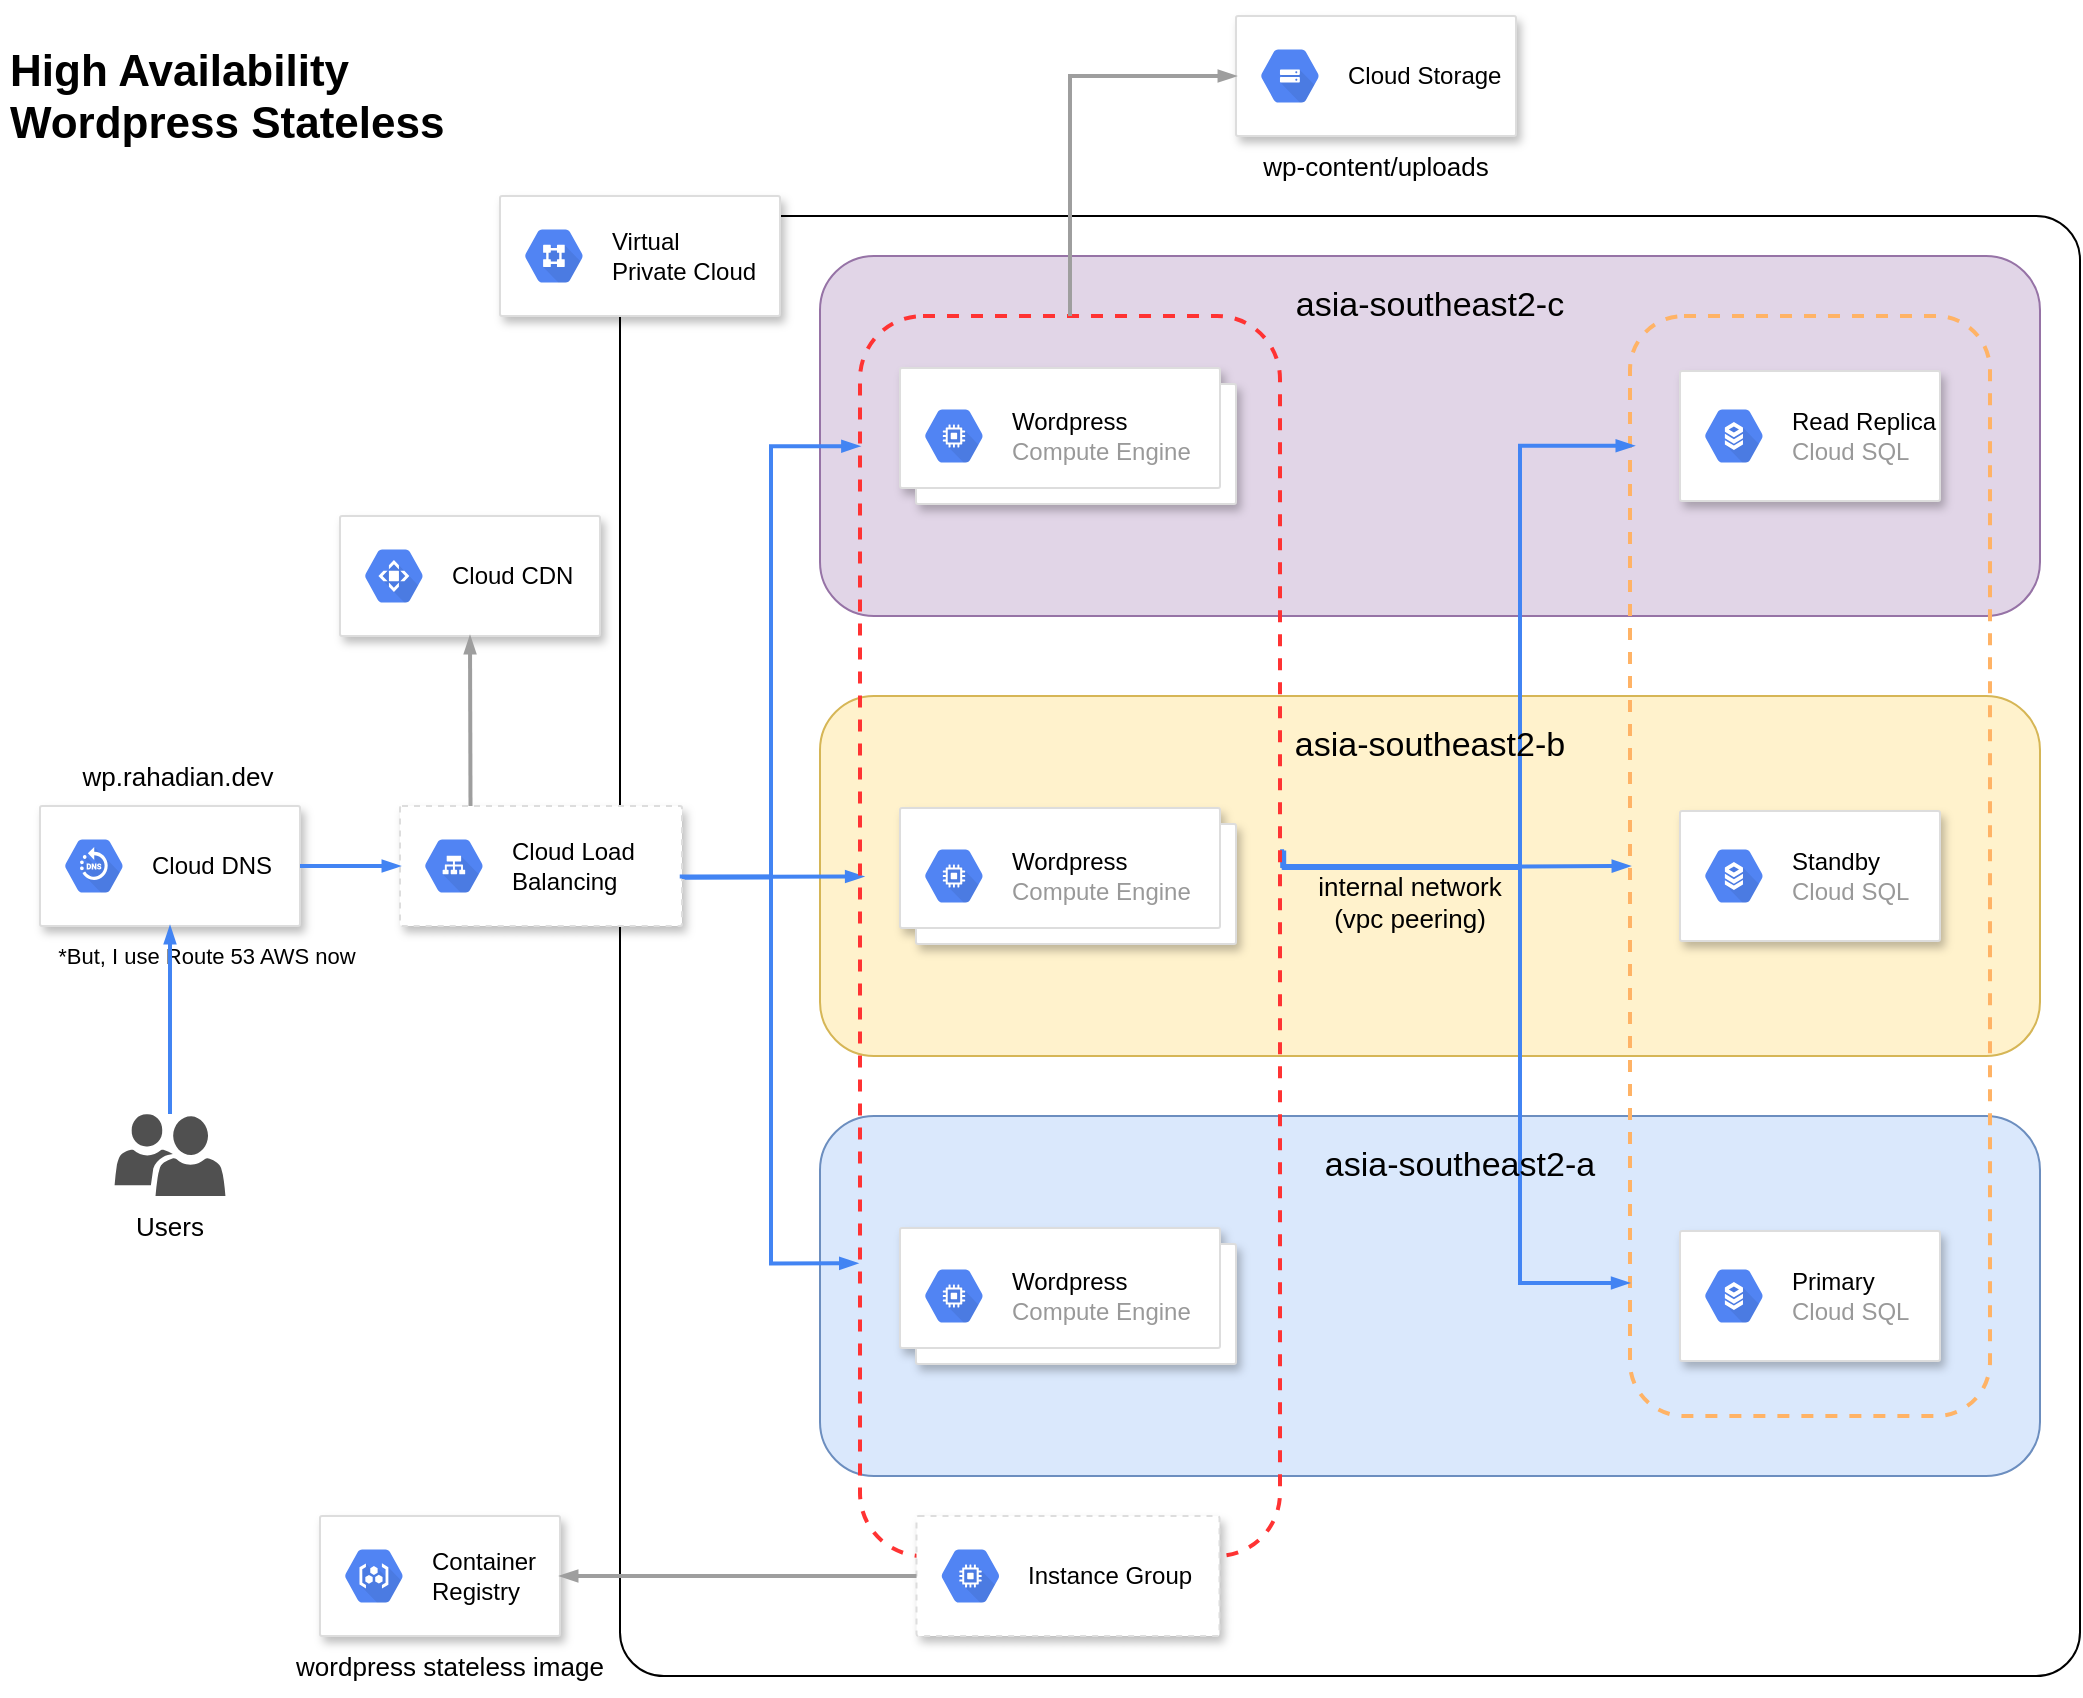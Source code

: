 <mxfile version="16.6.3" type="device"><diagram id="y92qRKzV2m3xKvL3HfKN" name="Page-1"><mxGraphModel dx="1280" dy="2000" grid="1" gridSize="10" guides="1" tooltips="1" connect="1" arrows="1" fold="1" page="1" pageScale="1" pageWidth="827" pageHeight="1169" math="0" shadow="0"><root><mxCell id="0"/><mxCell id="1" parent="0"/><mxCell id="EVUrCJ3HB7TMELO7bEDh-63" value="*But, I use Route 53 AWS now&amp;nbsp;" style="text;html=1;strokeColor=none;fillColor=none;align=center;verticalAlign=middle;whiteSpace=wrap;rounded=0;fontColor=#000000;fontSize=11;" parent="1" vertex="1"><mxGeometry x="120" y="255" width="190" height="30" as="geometry"/></mxCell><mxCell id="EVUrCJ3HB7TMELO7bEDh-31" value="" style="rounded=1;whiteSpace=wrap;html=1;fontColor=#000000;strokeColor=#000000;strokeWidth=1;fillColor=none;arcSize=3;" parent="1" vertex="1"><mxGeometry x="420" y="-100" width="730" height="730" as="geometry"/></mxCell><mxCell id="EVUrCJ3HB7TMELO7bEDh-1" value="" style="rounded=1;whiteSpace=wrap;html=1;fillColor=#dae8fc;strokeWidth=1;strokeColor=#6c8ebf;" parent="1" vertex="1"><mxGeometry x="520" y="350" width="610" height="180" as="geometry"/></mxCell><mxCell id="EVUrCJ3HB7TMELO7bEDh-2" value="" style="shape=mxgraph.gcp2.doubleRect;strokeColor=#dddddd;shadow=1;strokeWidth=1;fillColor=default;" parent="1" vertex="1"><mxGeometry x="560" y="406" width="168" height="68" as="geometry"/></mxCell><mxCell id="EVUrCJ3HB7TMELO7bEDh-3" value="&lt;font color=&quot;#000000&quot;&gt;Wordpress&lt;/font&gt;&lt;br&gt;Compute Engine" style="sketch=0;dashed=0;connectable=0;html=1;fillColor=#5184F3;strokeColor=none;shape=mxgraph.gcp2.hexIcon;prIcon=compute_engine;part=1;labelPosition=right;verticalLabelPosition=middle;align=left;verticalAlign=middle;spacingLeft=5;fontColor=#999999;fontSize=12;" parent="EVUrCJ3HB7TMELO7bEDh-2" vertex="1"><mxGeometry y="0.5" width="44" height="39" relative="1" as="geometry"><mxPoint x="5" y="-19.5" as="offset"/></mxGeometry></mxCell><mxCell id="EVUrCJ3HB7TMELO7bEDh-4" value="" style="strokeColor=#dddddd;shadow=1;strokeWidth=1;rounded=1;absoluteArcSize=1;arcSize=2;fillColor=default;" parent="1" vertex="1"><mxGeometry x="950" y="407.5" width="130" height="65" as="geometry"/></mxCell><mxCell id="EVUrCJ3HB7TMELO7bEDh-5" value="&lt;font color=&quot;#000000&quot;&gt;Primary&lt;/font&gt;&lt;br&gt;Cloud SQL" style="sketch=0;dashed=0;connectable=0;html=1;fillColor=#5184F3;strokeColor=none;shape=mxgraph.gcp2.hexIcon;prIcon=cloud_sql;part=1;labelPosition=right;verticalLabelPosition=middle;align=left;verticalAlign=middle;spacingLeft=5;fontColor=#999999;fontSize=12;" parent="EVUrCJ3HB7TMELO7bEDh-4" vertex="1"><mxGeometry y="0.5" width="44" height="39" relative="1" as="geometry"><mxPoint x="5" y="-19.5" as="offset"/></mxGeometry></mxCell><mxCell id="EVUrCJ3HB7TMELO7bEDh-6" value="" style="rounded=1;whiteSpace=wrap;html=1;fillColor=#fff2cc;strokeWidth=1;strokeColor=#d6b656;" parent="1" vertex="1"><mxGeometry x="520" y="140" width="610" height="180" as="geometry"/></mxCell><mxCell id="EVUrCJ3HB7TMELO7bEDh-7" value="" style="shape=mxgraph.gcp2.doubleRect;strokeColor=#dddddd;shadow=1;strokeWidth=1;fillColor=default;" parent="1" vertex="1"><mxGeometry x="560" y="196" width="168" height="68" as="geometry"/></mxCell><mxCell id="EVUrCJ3HB7TMELO7bEDh-8" value="&lt;font color=&quot;#000000&quot;&gt;Wordpress&lt;/font&gt;&lt;br&gt;Compute Engine" style="sketch=0;dashed=0;connectable=0;html=1;fillColor=#5184F3;strokeColor=none;shape=mxgraph.gcp2.hexIcon;prIcon=compute_engine;part=1;labelPosition=right;verticalLabelPosition=middle;align=left;verticalAlign=middle;spacingLeft=5;fontColor=#999999;fontSize=12;" parent="EVUrCJ3HB7TMELO7bEDh-7" vertex="1"><mxGeometry y="0.5" width="44" height="39" relative="1" as="geometry"><mxPoint x="5" y="-19.5" as="offset"/></mxGeometry></mxCell><mxCell id="EVUrCJ3HB7TMELO7bEDh-9" value="" style="strokeColor=#dddddd;shadow=1;strokeWidth=1;rounded=1;absoluteArcSize=1;arcSize=2;fillColor=default;" parent="1" vertex="1"><mxGeometry x="950" y="197.5" width="130" height="65" as="geometry"/></mxCell><mxCell id="EVUrCJ3HB7TMELO7bEDh-10" value="&lt;font color=&quot;#000000&quot;&gt;Standby&lt;/font&gt;&lt;br&gt;Cloud SQL" style="sketch=0;dashed=0;connectable=0;html=1;fillColor=#5184F3;strokeColor=none;shape=mxgraph.gcp2.hexIcon;prIcon=cloud_sql;part=1;labelPosition=right;verticalLabelPosition=middle;align=left;verticalAlign=middle;spacingLeft=5;fontColor=#999999;fontSize=12;" parent="EVUrCJ3HB7TMELO7bEDh-9" vertex="1"><mxGeometry y="0.5" width="44" height="39" relative="1" as="geometry"><mxPoint x="5" y="-19.5" as="offset"/></mxGeometry></mxCell><mxCell id="EVUrCJ3HB7TMELO7bEDh-11" value="" style="rounded=1;whiteSpace=wrap;html=1;fillColor=#e1d5e7;strokeWidth=1;strokeColor=#9673a6;" parent="1" vertex="1"><mxGeometry x="520" y="-80" width="610" height="180" as="geometry"/></mxCell><mxCell id="EVUrCJ3HB7TMELO7bEDh-12" value="" style="shape=mxgraph.gcp2.doubleRect;strokeColor=#dddddd;shadow=1;strokeWidth=1;fillColor=default;" parent="1" vertex="1"><mxGeometry x="560" y="-24" width="168" height="68" as="geometry"/></mxCell><mxCell id="EVUrCJ3HB7TMELO7bEDh-13" value="&lt;font color=&quot;#000000&quot;&gt;Wordpress&lt;/font&gt;&lt;br&gt;Compute Engine" style="sketch=0;dashed=0;connectable=0;html=1;fillColor=#5184F3;strokeColor=none;shape=mxgraph.gcp2.hexIcon;prIcon=compute_engine;part=1;labelPosition=right;verticalLabelPosition=middle;align=left;verticalAlign=middle;spacingLeft=5;fontColor=#999999;fontSize=12;" parent="EVUrCJ3HB7TMELO7bEDh-12" vertex="1"><mxGeometry y="0.5" width="44" height="39" relative="1" as="geometry"><mxPoint x="5" y="-19.5" as="offset"/></mxGeometry></mxCell><mxCell id="EVUrCJ3HB7TMELO7bEDh-14" value="" style="strokeColor=#dddddd;shadow=1;strokeWidth=1;rounded=1;absoluteArcSize=1;arcSize=2;fillColor=default;" parent="1" vertex="1"><mxGeometry x="950" y="-22.5" width="130" height="65" as="geometry"/></mxCell><mxCell id="EVUrCJ3HB7TMELO7bEDh-15" value="&lt;font color=&quot;#000000&quot;&gt;Read Replica&lt;/font&gt;&lt;br&gt;Cloud SQL" style="sketch=0;dashed=0;connectable=0;html=1;fillColor=#5184F3;strokeColor=none;shape=mxgraph.gcp2.hexIcon;prIcon=cloud_sql;part=1;labelPosition=right;verticalLabelPosition=middle;align=left;verticalAlign=middle;spacingLeft=5;fontColor=#999999;fontSize=12;" parent="EVUrCJ3HB7TMELO7bEDh-14" vertex="1"><mxGeometry y="0.5" width="44" height="39" relative="1" as="geometry"><mxPoint x="5" y="-19.5" as="offset"/></mxGeometry></mxCell><mxCell id="EVUrCJ3HB7TMELO7bEDh-19" value="" style="rounded=1;whiteSpace=wrap;html=1;fillColor=none;dashed=1;strokeWidth=2;strokeColor=#FFB366;" parent="1" vertex="1"><mxGeometry x="925" y="-50" width="180" height="550" as="geometry"/></mxCell><mxCell id="EVUrCJ3HB7TMELO7bEDh-22" value="" style="strokeColor=#dddddd;shadow=1;strokeWidth=1;rounded=1;absoluteArcSize=1;arcSize=2;dashed=1;fontColor=#000000;fillColor=default;" parent="1" vertex="1"><mxGeometry x="310" y="195" width="141" height="60" as="geometry"/></mxCell><mxCell id="EVUrCJ3HB7TMELO7bEDh-23" value="&lt;font color=&quot;#000000&quot;&gt;Cloud Load&lt;br&gt;Balancing&lt;/font&gt;" style="sketch=0;dashed=0;connectable=0;html=1;fillColor=#5184F3;strokeColor=none;shape=mxgraph.gcp2.hexIcon;prIcon=cloud_load_balancing;part=1;labelPosition=right;verticalLabelPosition=middle;align=left;verticalAlign=middle;spacingLeft=5;fontColor=#999999;fontSize=12;" parent="EVUrCJ3HB7TMELO7bEDh-22" vertex="1"><mxGeometry y="0.5" width="44" height="39" relative="1" as="geometry"><mxPoint x="5" y="-19.5" as="offset"/></mxGeometry></mxCell><mxCell id="EVUrCJ3HB7TMELO7bEDh-25" value="" style="fontSize=12;html=1;endArrow=blockThin;endFill=1;rounded=0;strokeWidth=2;endSize=4;startSize=4;dashed=0;strokeColor=#4284F3;fontColor=#000000;entryX=0;entryY=0.5;entryDx=0;entryDy=0;exitX=1.004;exitY=0.445;exitDx=0;exitDy=0;exitPerimeter=0;" parent="1" source="EVUrCJ3HB7TMELO7bEDh-16" target="EVUrCJ3HB7TMELO7bEDh-19" edge="1"><mxGeometry width="100" relative="1" as="geometry"><mxPoint x="1210" y="200" as="sourcePoint"/><mxPoint x="740" y="270" as="targetPoint"/></mxGeometry></mxCell><mxCell id="EVUrCJ3HB7TMELO7bEDh-26" value="" style="fontSize=12;html=1;endArrow=blockThin;endFill=1;rounded=0;strokeWidth=2;endSize=4;startSize=4;dashed=0;strokeColor=#4284F3;fontColor=#000000;entryX=0.011;entryY=0.118;entryDx=0;entryDy=0;edgeStyle=orthogonalEdgeStyle;entryPerimeter=0;exitX=1.01;exitY=0.431;exitDx=0;exitDy=0;exitPerimeter=0;" parent="1" source="EVUrCJ3HB7TMELO7bEDh-16" target="EVUrCJ3HB7TMELO7bEDh-19" edge="1"><mxGeometry width="100" relative="1" as="geometry"><mxPoint x="761.05" y="235.84" as="sourcePoint"/><mxPoint x="935" y="235" as="targetPoint"/><Array as="points"><mxPoint x="870" y="226"/><mxPoint x="870" y="15"/></Array></mxGeometry></mxCell><mxCell id="EVUrCJ3HB7TMELO7bEDh-27" value="" style="fontSize=12;html=1;endArrow=blockThin;endFill=1;rounded=0;strokeWidth=2;endSize=4;startSize=4;dashed=0;strokeColor=#4284F3;fontColor=#000000;entryX=-0.002;entryY=0.879;entryDx=0;entryDy=0;exitX=1.005;exitY=0.43;exitDx=0;exitDy=0;exitPerimeter=0;edgeStyle=orthogonalEdgeStyle;entryPerimeter=0;" parent="1" source="EVUrCJ3HB7TMELO7bEDh-16" target="EVUrCJ3HB7TMELO7bEDh-19" edge="1"><mxGeometry width="100" relative="1" as="geometry"><mxPoint x="761.05" y="235.84" as="sourcePoint"/><mxPoint x="935" y="235" as="targetPoint"/><Array as="points"><mxPoint x="870" y="225"/><mxPoint x="870" y="433"/></Array></mxGeometry></mxCell><mxCell id="EVUrCJ3HB7TMELO7bEDh-28" value="" style="fontSize=12;html=1;endArrow=blockThin;endFill=1;rounded=0;strokeWidth=2;endSize=4;startSize=4;dashed=0;strokeColor=#4284F3;fontColor=#000000;entryX=0.008;entryY=0.452;entryDx=0;entryDy=0;entryPerimeter=0;exitX=1;exitY=0.592;exitDx=0;exitDy=0;exitPerimeter=0;" parent="1" source="EVUrCJ3HB7TMELO7bEDh-22" target="EVUrCJ3HB7TMELO7bEDh-16" edge="1"><mxGeometry width="100" relative="1" as="geometry"><mxPoint x="220" y="390" as="sourcePoint"/><mxPoint x="320" y="390" as="targetPoint"/></mxGeometry></mxCell><mxCell id="EVUrCJ3HB7TMELO7bEDh-29" value="" style="edgeStyle=orthogonalEdgeStyle;fontSize=12;html=1;endArrow=blockThin;endFill=1;rounded=0;strokeWidth=2;endSize=4;startSize=4;dashed=0;strokeColor=#4284F3;fontColor=#000000;entryX=-0.001;entryY=0.105;entryDx=0;entryDy=0;entryPerimeter=0;exitX=0.992;exitY=0.587;exitDx=0;exitDy=0;exitPerimeter=0;" parent="1" source="EVUrCJ3HB7TMELO7bEDh-22" target="EVUrCJ3HB7TMELO7bEDh-16" edge="1"><mxGeometry width="100" relative="1" as="geometry"><mxPoint x="401" y="240.52" as="sourcePoint"/><mxPoint x="550" y="240.32" as="targetPoint"/></mxGeometry></mxCell><mxCell id="EVUrCJ3HB7TMELO7bEDh-30" value="" style="edgeStyle=orthogonalEdgeStyle;fontSize=12;html=1;endArrow=blockThin;endFill=1;rounded=0;strokeWidth=2;endSize=4;startSize=4;dashed=0;strokeColor=#4284F3;fontColor=#000000;entryX=-0.006;entryY=0.764;entryDx=0;entryDy=0;entryPerimeter=0;exitX=1.009;exitY=0.597;exitDx=0;exitDy=0;exitPerimeter=0;" parent="1" source="EVUrCJ3HB7TMELO7bEDh-22" target="EVUrCJ3HB7TMELO7bEDh-16" edge="1"><mxGeometry width="100" relative="1" as="geometry"><mxPoint x="401" y="240.52" as="sourcePoint"/><mxPoint x="550" y="240.32" as="targetPoint"/></mxGeometry></mxCell><mxCell id="EVUrCJ3HB7TMELO7bEDh-32" value="asia-southeast2-a" style="text;html=1;strokeColor=none;fillColor=none;align=center;verticalAlign=middle;whiteSpace=wrap;rounded=0;fontColor=#000000;fontSize=17;" parent="1" vertex="1"><mxGeometry x="755" y="360" width="170" height="30" as="geometry"/></mxCell><mxCell id="EVUrCJ3HB7TMELO7bEDh-33" value="" style="strokeColor=#dddddd;shadow=1;strokeWidth=1;rounded=1;absoluteArcSize=1;arcSize=2;fontSize=17;fontColor=#000000;fillColor=default;" parent="1" vertex="1"><mxGeometry x="360" y="-110" width="140" height="60" as="geometry"/></mxCell><mxCell id="EVUrCJ3HB7TMELO7bEDh-34" value="&lt;font color=&quot;#000000&quot;&gt;Virtual&lt;br&gt;Private Cloud&lt;/font&gt;" style="sketch=0;dashed=0;connectable=0;html=1;fillColor=#5184F3;strokeColor=none;shape=mxgraph.gcp2.hexIcon;prIcon=virtual_private_cloud;part=1;labelPosition=right;verticalLabelPosition=middle;align=left;verticalAlign=middle;spacingLeft=5;fontColor=#999999;fontSize=12;rounded=1;" parent="EVUrCJ3HB7TMELO7bEDh-33" vertex="1"><mxGeometry y="0.5" width="44" height="39" relative="1" as="geometry"><mxPoint x="5" y="-19.5" as="offset"/></mxGeometry></mxCell><mxCell id="EVUrCJ3HB7TMELO7bEDh-37" value="asia-southeast2-b" style="text;html=1;strokeColor=none;fillColor=none;align=center;verticalAlign=middle;whiteSpace=wrap;rounded=0;fontColor=#000000;fontSize=17;" parent="1" vertex="1"><mxGeometry x="740" y="150" width="170" height="30" as="geometry"/></mxCell><mxCell id="EVUrCJ3HB7TMELO7bEDh-38" value="asia-southeast2-c" style="text;html=1;strokeColor=none;fillColor=none;align=center;verticalAlign=middle;whiteSpace=wrap;rounded=0;fontColor=#000000;fontSize=17;" parent="1" vertex="1"><mxGeometry x="740" y="-70" width="170" height="30" as="geometry"/></mxCell><mxCell id="EVUrCJ3HB7TMELO7bEDh-16" value="" style="rounded=1;whiteSpace=wrap;html=1;fillColor=none;dashed=1;strokeWidth=2;strokeColor=#FF3333;" parent="1" vertex="1"><mxGeometry x="540" y="-50" width="210" height="620" as="geometry"/></mxCell><mxCell id="EVUrCJ3HB7TMELO7bEDh-17" value="" style="strokeColor=#dddddd;shadow=1;strokeWidth=1;rounded=1;absoluteArcSize=1;arcSize=2;dashed=1;fillColor=default;" parent="1" vertex="1"><mxGeometry x="568.25" y="550" width="151.5" height="60" as="geometry"/></mxCell><mxCell id="EVUrCJ3HB7TMELO7bEDh-18" value="&lt;font color=&quot;#000000&quot;&gt;Instance Group&lt;/font&gt;" style="sketch=0;dashed=0;connectable=0;html=1;fillColor=#5184F3;strokeColor=none;shape=mxgraph.gcp2.hexIcon;prIcon=compute_engine;part=1;labelPosition=right;verticalLabelPosition=middle;align=left;verticalAlign=middle;spacingLeft=5;fontColor=#999999;fontSize=12;" parent="EVUrCJ3HB7TMELO7bEDh-17" vertex="1"><mxGeometry y="0.5" width="44" height="39" relative="1" as="geometry"><mxPoint x="5" y="-19.5" as="offset"/></mxGeometry></mxCell><mxCell id="EVUrCJ3HB7TMELO7bEDh-39" value="" style="strokeColor=#dddddd;shadow=1;strokeWidth=1;rounded=1;absoluteArcSize=1;arcSize=2;fontSize=17;fontColor=#000000;fillColor=default;" parent="1" vertex="1"><mxGeometry x="280" y="50" width="130" height="60" as="geometry"/></mxCell><mxCell id="EVUrCJ3HB7TMELO7bEDh-40" value="&lt;font color=&quot;#000000&quot;&gt;Cloud CDN&lt;/font&gt;" style="sketch=0;dashed=0;connectable=0;html=1;fillColor=#5184F3;strokeColor=none;shape=mxgraph.gcp2.hexIcon;prIcon=cloud_cdn;part=1;labelPosition=right;verticalLabelPosition=middle;align=left;verticalAlign=middle;spacingLeft=5;fontColor=#999999;fontSize=12;rounded=1;" parent="EVUrCJ3HB7TMELO7bEDh-39" vertex="1"><mxGeometry y="0.5" width="44" height="39" relative="1" as="geometry"><mxPoint x="5" y="-19.5" as="offset"/></mxGeometry></mxCell><mxCell id="EVUrCJ3HB7TMELO7bEDh-43" value="" style="strokeColor=#dddddd;shadow=1;strokeWidth=1;rounded=1;absoluteArcSize=1;arcSize=2;fontSize=17;fontColor=#000000;fillColor=default;" parent="1" vertex="1"><mxGeometry x="130" y="195" width="130" height="60" as="geometry"/></mxCell><mxCell id="EVUrCJ3HB7TMELO7bEDh-44" value="&lt;font color=&quot;#000000&quot;&gt;Cloud DNS&lt;/font&gt;" style="sketch=0;dashed=0;connectable=0;html=1;fillColor=#5184F3;strokeColor=none;shape=mxgraph.gcp2.hexIcon;prIcon=cloud_dns;part=1;labelPosition=right;verticalLabelPosition=middle;align=left;verticalAlign=middle;spacingLeft=5;fontColor=#999999;fontSize=12;rounded=1;" parent="EVUrCJ3HB7TMELO7bEDh-43" vertex="1"><mxGeometry y="0.5" width="44" height="39" relative="1" as="geometry"><mxPoint x="5" y="-19.5" as="offset"/></mxGeometry></mxCell><mxCell id="EVUrCJ3HB7TMELO7bEDh-46" value="" style="strokeColor=#dddddd;shadow=1;strokeWidth=1;rounded=1;absoluteArcSize=1;arcSize=2;fontSize=17;fontColor=#000000;fillColor=default;" parent="1" vertex="1"><mxGeometry x="728" y="-200" width="140" height="60" as="geometry"/></mxCell><mxCell id="EVUrCJ3HB7TMELO7bEDh-47" value="&lt;font color=&quot;#000000&quot;&gt;Cloud Storage&lt;/font&gt;" style="sketch=0;dashed=0;connectable=0;html=1;fillColor=#5184F3;strokeColor=none;shape=mxgraph.gcp2.hexIcon;prIcon=cloud_storage;part=1;labelPosition=right;verticalLabelPosition=middle;align=left;verticalAlign=middle;spacingLeft=5;fontColor=#999999;fontSize=12;rounded=1;" parent="EVUrCJ3HB7TMELO7bEDh-46" vertex="1"><mxGeometry y="0.5" width="44" height="39" relative="1" as="geometry"><mxPoint x="5" y="-19.5" as="offset"/></mxGeometry></mxCell><mxCell id="EVUrCJ3HB7TMELO7bEDh-49" style="edgeStyle=none;rounded=0;orthogonalLoop=1;jettySize=auto;html=1;exitX=0.75;exitY=0;exitDx=0;exitDy=0;fontSize=17;fontColor=#000000;" parent="1" source="EVUrCJ3HB7TMELO7bEDh-46" target="EVUrCJ3HB7TMELO7bEDh-46" edge="1"><mxGeometry relative="1" as="geometry"/></mxCell><mxCell id="EVUrCJ3HB7TMELO7bEDh-50" value="" style="edgeStyle=orthogonalEdgeStyle;fontSize=12;html=1;endArrow=blockThin;endFill=1;rounded=0;strokeWidth=2;endSize=4;startSize=4;dashed=0;strokeColor=#4284F3;fontColor=#000000;exitX=1;exitY=0.5;exitDx=0;exitDy=0;entryX=0;entryY=0.5;entryDx=0;entryDy=0;" parent="1" source="EVUrCJ3HB7TMELO7bEDh-43" target="EVUrCJ3HB7TMELO7bEDh-22" edge="1"><mxGeometry width="100" relative="1" as="geometry"><mxPoint x="490" y="100" as="sourcePoint"/><mxPoint x="590" y="100" as="targetPoint"/></mxGeometry></mxCell><mxCell id="EVUrCJ3HB7TMELO7bEDh-51" value="" style="strokeColor=#dddddd;shadow=1;strokeWidth=1;rounded=1;absoluteArcSize=1;arcSize=2;fontSize=17;fontColor=#000000;fillColor=default;" parent="1" vertex="1"><mxGeometry x="270" y="550" width="120" height="60" as="geometry"/></mxCell><mxCell id="EVUrCJ3HB7TMELO7bEDh-52" value="&lt;font color=&quot;#000000&quot;&gt;Container&lt;br&gt;Registry&lt;/font&gt;" style="sketch=0;dashed=0;connectable=0;html=1;fillColor=#5184F3;strokeColor=none;shape=mxgraph.gcp2.hexIcon;prIcon=container_registry;part=1;labelPosition=right;verticalLabelPosition=middle;align=left;verticalAlign=middle;spacingLeft=5;fontColor=#999999;fontSize=12;rounded=1;" parent="EVUrCJ3HB7TMELO7bEDh-51" vertex="1"><mxGeometry y="0.5" width="44" height="39" relative="1" as="geometry"><mxPoint x="5" y="-19.5" as="offset"/></mxGeometry></mxCell><mxCell id="EVUrCJ3HB7TMELO7bEDh-53" value="" style="edgeStyle=orthogonalEdgeStyle;fontSize=12;html=1;endArrow=blockThin;endFill=1;rounded=0;strokeWidth=2;endSize=4;startSize=4;dashed=0;strokeColor=#9E9E9E;fontColor=#000000;exitX=0.5;exitY=0;exitDx=0;exitDy=0;entryX=0;entryY=0.5;entryDx=0;entryDy=0;" parent="1" source="EVUrCJ3HB7TMELO7bEDh-16" target="EVUrCJ3HB7TMELO7bEDh-46" edge="1"><mxGeometry width="100" relative="1" as="geometry"><mxPoint x="620" y="100" as="sourcePoint"/><mxPoint x="730" y="-160" as="targetPoint"/></mxGeometry></mxCell><mxCell id="EVUrCJ3HB7TMELO7bEDh-54" value="wp-content/uploads" style="text;html=1;strokeColor=none;fillColor=none;align=center;verticalAlign=middle;whiteSpace=wrap;rounded=0;fontColor=#000000;fontSize=13;" parent="1" vertex="1"><mxGeometry x="713" y="-140" width="170" height="30" as="geometry"/></mxCell><mxCell id="EVUrCJ3HB7TMELO7bEDh-55" value="" style="edgeStyle=orthogonalEdgeStyle;fontSize=12;html=1;endArrow=blockThin;endFill=1;rounded=0;strokeWidth=2;endSize=4;startSize=4;dashed=0;strokeColor=#9E9E9E;fontColor=#000000;entryX=1;entryY=0.5;entryDx=0;entryDy=0;exitX=0;exitY=0.5;exitDx=0;exitDy=0;" parent="1" source="EVUrCJ3HB7TMELO7bEDh-17" target="EVUrCJ3HB7TMELO7bEDh-51" edge="1"><mxGeometry width="100" relative="1" as="geometry"><mxPoint x="430" y="350" as="sourcePoint"/><mxPoint x="530" y="350" as="targetPoint"/></mxGeometry></mxCell><mxCell id="EVUrCJ3HB7TMELO7bEDh-56" value="" style="sketch=0;pointerEvents=1;shadow=0;dashed=0;html=1;strokeColor=none;labelPosition=center;verticalLabelPosition=bottom;verticalAlign=top;align=center;fillColor=#505050;shape=mxgraph.mscae.intune.user_group;rounded=1;fontSize=13;fontColor=#000000;" parent="1" vertex="1"><mxGeometry x="167.3" y="349" width="55.41" height="41" as="geometry"/></mxCell><mxCell id="EVUrCJ3HB7TMELO7bEDh-58" value="" style="edgeStyle=orthogonalEdgeStyle;fontSize=12;html=1;endArrow=blockThin;endFill=1;rounded=0;strokeWidth=2;endSize=4;startSize=4;dashed=0;strokeColor=#4284F3;fontColor=#000000;entryX=0.5;entryY=1;entryDx=0;entryDy=0;exitX=0.5;exitY=0;exitDx=0;exitDy=0;exitPerimeter=0;" parent="1" source="EVUrCJ3HB7TMELO7bEDh-56" target="EVUrCJ3HB7TMELO7bEDh-43" edge="1"><mxGeometry width="100" relative="1" as="geometry"><mxPoint x="670" y="210" as="sourcePoint"/><mxPoint x="770" y="210" as="targetPoint"/></mxGeometry></mxCell><mxCell id="EVUrCJ3HB7TMELO7bEDh-59" value="Users" style="text;html=1;strokeColor=none;fillColor=none;align=center;verticalAlign=middle;whiteSpace=wrap;rounded=0;fontColor=#000000;fontSize=13;" parent="1" vertex="1"><mxGeometry x="110" y="390" width="170" height="30" as="geometry"/></mxCell><mxCell id="EVUrCJ3HB7TMELO7bEDh-60" value="wp.rahadian.dev" style="text;html=1;strokeColor=none;fillColor=none;align=center;verticalAlign=middle;whiteSpace=wrap;rounded=0;fontColor=#000000;fontSize=13;" parent="1" vertex="1"><mxGeometry x="114" y="165" width="170" height="30" as="geometry"/></mxCell><mxCell id="EVUrCJ3HB7TMELO7bEDh-62" value="wordpress stateless image" style="text;html=1;strokeColor=none;fillColor=none;align=center;verticalAlign=middle;whiteSpace=wrap;rounded=0;fontColor=#000000;fontSize=13;" parent="1" vertex="1"><mxGeometry x="250" y="610" width="170" height="30" as="geometry"/></mxCell><mxCell id="EVUrCJ3HB7TMELO7bEDh-64" value="" style="fontSize=12;html=1;endArrow=blockThin;endFill=1;rounded=0;strokeWidth=2;endSize=4;startSize=4;dashed=0;strokeColor=#9E9E9E;fontColor=#000000;entryX=0.5;entryY=1;entryDx=0;entryDy=0;exitX=0.25;exitY=0;exitDx=0;exitDy=0;" parent="1" source="EVUrCJ3HB7TMELO7bEDh-22" target="EVUrCJ3HB7TMELO7bEDh-39" edge="1"><mxGeometry width="100" relative="1" as="geometry"><mxPoint x="640" y="210" as="sourcePoint"/><mxPoint x="740" y="210" as="targetPoint"/></mxGeometry></mxCell><mxCell id="EVUrCJ3HB7TMELO7bEDh-65" value="&lt;h1&gt;High Availability Wordpress Stateless&lt;/h1&gt;" style="text;html=1;strokeColor=none;fillColor=none;spacing=5;spacingTop=-20;whiteSpace=wrap;overflow=hidden;rounded=0;fontSize=11;fontColor=#000000;" parent="1" vertex="1"><mxGeometry x="110" y="-190" width="236" height="70" as="geometry"/></mxCell><mxCell id="R6sXqYGLHnHek-xDzKcj-1" value="internal network&lt;br&gt;(vpc peering)" style="text;html=1;strokeColor=none;fillColor=none;align=center;verticalAlign=middle;whiteSpace=wrap;rounded=0;fontColor=#000000;fontSize=13;" vertex="1" parent="1"><mxGeometry x="730" y="228" width="170" height="30" as="geometry"/></mxCell></root></mxGraphModel></diagram></mxfile>